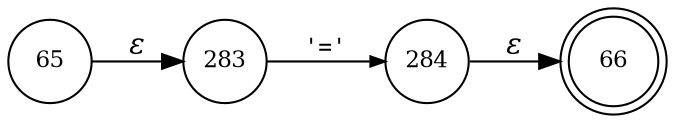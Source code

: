 digraph ATN {
rankdir=LR;
s66[fontsize=11, label="66", shape=doublecircle, fixedsize=true, width=.6];
s65[fontsize=11,label="65", shape=circle, fixedsize=true, width=.55, peripheries=1];
s283[fontsize=11,label="283", shape=circle, fixedsize=true, width=.55, peripheries=1];
s284[fontsize=11,label="284", shape=circle, fixedsize=true, width=.55, peripheries=1];
s65 -> s283 [fontname="Times-Italic", label="&epsilon;"];
s283 -> s284 [fontsize=11, fontname="Courier", arrowsize=.7, label = "'='", arrowhead = normal];
s284 -> s66 [fontname="Times-Italic", label="&epsilon;"];
}